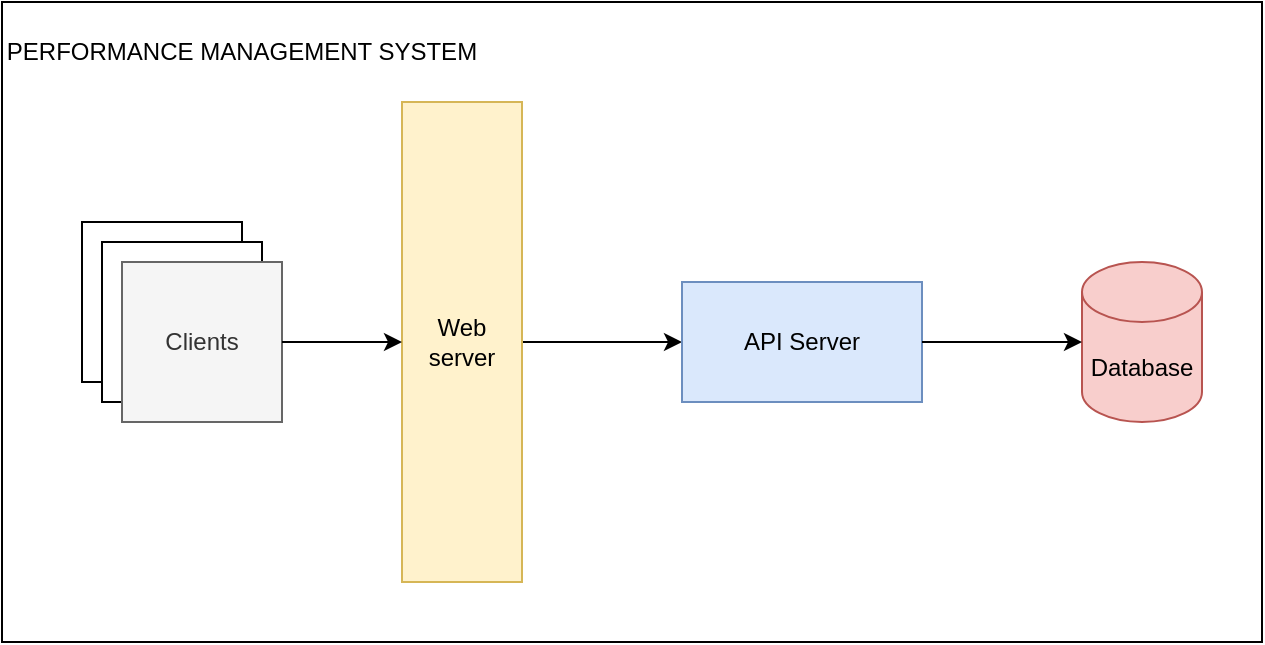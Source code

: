 <mxfile version="22.0.8" type="github">
  <diagram id="R2lEEEUBdFMjLlhIrx00" name="Page-1">
    <mxGraphModel dx="1039" dy="545" grid="1" gridSize="10" guides="1" tooltips="1" connect="1" arrows="1" fold="1" page="1" pageScale="1" pageWidth="850" pageHeight="1100" math="0" shadow="0" extFonts="Permanent Marker^https://fonts.googleapis.com/css?family=Permanent+Marker">
      <root>
        <mxCell id="0" />
        <mxCell id="1" parent="0" />
        <mxCell id="gnNpldregtEspdSFeih--16" value="" style="rounded=0;whiteSpace=wrap;html=1;" vertex="1" parent="1">
          <mxGeometry x="120" y="120" width="630" height="320" as="geometry" />
        </mxCell>
        <mxCell id="gnNpldregtEspdSFeih--2" value="PERFORMANCE MANAGEMENT SYSTEM" style="text;html=1;strokeColor=none;fillColor=none;align=center;verticalAlign=middle;whiteSpace=wrap;rounded=0;" vertex="1" parent="1">
          <mxGeometry x="120" y="130" width="240" height="30" as="geometry" />
        </mxCell>
        <mxCell id="gnNpldregtEspdSFeih--7" value="" style="group" vertex="1" connectable="0" parent="1">
          <mxGeometry x="190" y="260" width="100" height="100" as="geometry" />
        </mxCell>
        <mxCell id="gnNpldregtEspdSFeih--8" value="" style="group" vertex="1" connectable="0" parent="gnNpldregtEspdSFeih--7">
          <mxGeometry x="-30" y="-30" width="100" height="100" as="geometry" />
        </mxCell>
        <mxCell id="gnNpldregtEspdSFeih--4" value="" style="whiteSpace=wrap;html=1;aspect=fixed;" vertex="1" parent="gnNpldregtEspdSFeih--8">
          <mxGeometry width="80" height="80" as="geometry" />
        </mxCell>
        <mxCell id="gnNpldregtEspdSFeih--5" value="" style="whiteSpace=wrap;html=1;aspect=fixed;" vertex="1" parent="gnNpldregtEspdSFeih--8">
          <mxGeometry x="10" y="10" width="80" height="80" as="geometry" />
        </mxCell>
        <mxCell id="gnNpldregtEspdSFeih--6" value="Clients" style="whiteSpace=wrap;html=1;aspect=fixed;fillColor=#f5f5f5;fontColor=#333333;strokeColor=#666666;" vertex="1" parent="gnNpldregtEspdSFeih--8">
          <mxGeometry x="20" y="20" width="80" height="80" as="geometry" />
        </mxCell>
        <mxCell id="gnNpldregtEspdSFeih--14" style="edgeStyle=orthogonalEdgeStyle;rounded=0;orthogonalLoop=1;jettySize=auto;html=1;" edge="1" parent="1" source="gnNpldregtEspdSFeih--9" target="gnNpldregtEspdSFeih--10">
          <mxGeometry relative="1" as="geometry" />
        </mxCell>
        <mxCell id="gnNpldregtEspdSFeih--9" value="&lt;div&gt;Web&lt;/div&gt;&lt;div&gt;server&lt;br&gt;&lt;/div&gt;" style="rounded=0;whiteSpace=wrap;html=1;fillColor=#fff2cc;strokeColor=#d6b656;" vertex="1" parent="1">
          <mxGeometry x="320" y="170" width="60" height="240" as="geometry" />
        </mxCell>
        <mxCell id="gnNpldregtEspdSFeih--10" value="API Server" style="rounded=0;whiteSpace=wrap;html=1;fillColor=#dae8fc;strokeColor=#6c8ebf;" vertex="1" parent="1">
          <mxGeometry x="460" y="260" width="120" height="60" as="geometry" />
        </mxCell>
        <mxCell id="gnNpldregtEspdSFeih--11" value="Database" style="shape=cylinder3;whiteSpace=wrap;html=1;boundedLbl=1;backgroundOutline=1;size=15;fillColor=#f8cecc;strokeColor=#b85450;" vertex="1" parent="1">
          <mxGeometry x="660" y="250" width="60" height="80" as="geometry" />
        </mxCell>
        <mxCell id="gnNpldregtEspdSFeih--13" style="edgeStyle=orthogonalEdgeStyle;rounded=0;orthogonalLoop=1;jettySize=auto;html=1;exitX=1;exitY=0.5;exitDx=0;exitDy=0;entryX=0;entryY=0.5;entryDx=0;entryDy=0;" edge="1" parent="1" source="gnNpldregtEspdSFeih--6" target="gnNpldregtEspdSFeih--9">
          <mxGeometry relative="1" as="geometry" />
        </mxCell>
        <mxCell id="gnNpldregtEspdSFeih--15" style="edgeStyle=orthogonalEdgeStyle;rounded=0;orthogonalLoop=1;jettySize=auto;html=1;" edge="1" parent="1" source="gnNpldregtEspdSFeih--10" target="gnNpldregtEspdSFeih--11">
          <mxGeometry relative="1" as="geometry" />
        </mxCell>
      </root>
    </mxGraphModel>
  </diagram>
</mxfile>
